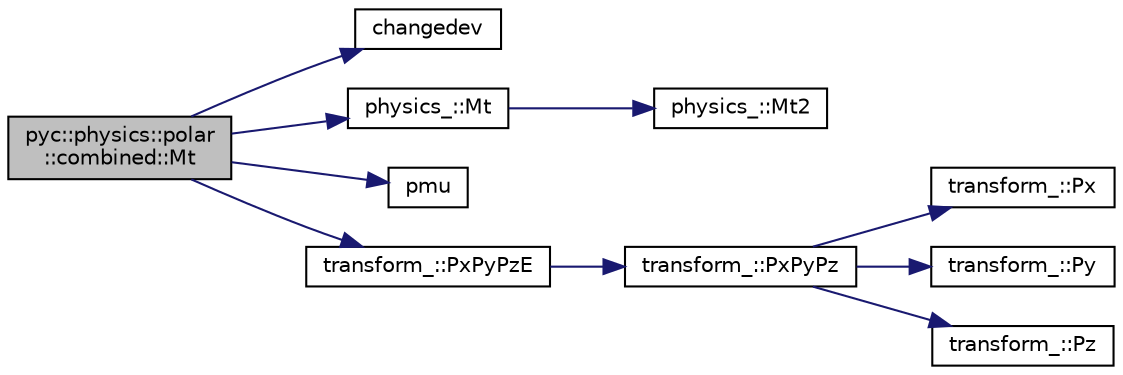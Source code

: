 digraph "pyc::physics::polar::combined::Mt"
{
 // INTERACTIVE_SVG=YES
 // LATEX_PDF_SIZE
  edge [fontname="Helvetica",fontsize="10",labelfontname="Helvetica",labelfontsize="10"];
  node [fontname="Helvetica",fontsize="10",shape=record];
  rankdir="LR";
  Node1 [label="pyc::physics::polar\l::combined::Mt",height=0.2,width=0.4,color="black", fillcolor="grey75", style="filled", fontcolor="black",tooltip=" "];
  Node1 -> Node2 [color="midnightblue",fontsize="10",style="solid",fontname="Helvetica"];
  Node2 [label="changedev",height=0.2,width=0.4,color="black", fillcolor="white", style="filled",URL="$utils_8h.html#a123aed6d73594e07c6401a7a6c587808",tooltip=" "];
  Node1 -> Node3 [color="midnightblue",fontsize="10",style="solid",fontname="Helvetica"];
  Node3 [label="physics_::Mt",height=0.2,width=0.4,color="black", fillcolor="white", style="filled",URL="$namespacephysics__.html#af5fecf9c76889e0e996dc44793e67153",tooltip="Computes the transverse mass."];
  Node3 -> Node4 [color="midnightblue",fontsize="10",style="solid",fontname="Helvetica"];
  Node4 [label="physics_::Mt2",height=0.2,width=0.4,color="black", fillcolor="white", style="filled",URL="$namespacephysics__.html#a3d421991e1f29e21ba3d495c6ae6c93d",tooltip="Computes the square of the transverse mass."];
  Node1 -> Node5 [color="midnightblue",fontsize="10",style="solid",fontname="Helvetica"];
  Node5 [label="pmu",height=0.2,width=0.4,color="black", fillcolor="white", style="filled",URL="$events_2exp__mc20_2include_2exp__mc20_2particles_8h.html#a2cc03530ee1fa07a8d1a500ed869c93f",tooltip=" "];
  Node1 -> Node6 [color="midnightblue",fontsize="10",style="solid",fontname="Helvetica"];
  Node6 [label="transform_::PxPyPzE",height=0.2,width=0.4,color="black", fillcolor="white", style="filled",URL="$namespacetransform__.html#a87dc88421ea78ec3b9c73c86cc5ade19",tooltip="Computes the 4-momentum (Px, Py, Pz, E)."];
  Node6 -> Node7 [color="midnightblue",fontsize="10",style="solid",fontname="Helvetica"];
  Node7 [label="transform_::PxPyPz",height=0.2,width=0.4,color="black", fillcolor="white", style="filled",URL="$namespacetransform__.html#aa38819d479d31edd3f79b4f8e96ef8be",tooltip="Computes the 3-momentum (Px, Py, Pz)."];
  Node7 -> Node8 [color="midnightblue",fontsize="10",style="solid",fontname="Helvetica"];
  Node8 [label="transform_::Px",height=0.2,width=0.4,color="black", fillcolor="white", style="filled",URL="$namespacetransform__.html#a4573dda96168ebbd38a408e64cc3d5ff",tooltip="Computes the x-component of momentum (Px)."];
  Node7 -> Node9 [color="midnightblue",fontsize="10",style="solid",fontname="Helvetica"];
  Node9 [label="transform_::Py",height=0.2,width=0.4,color="black", fillcolor="white", style="filled",URL="$namespacetransform__.html#a51363ab29a6390a86a8ea75573a7a196",tooltip="Computes the y-component of momentum (Py)."];
  Node7 -> Node10 [color="midnightblue",fontsize="10",style="solid",fontname="Helvetica"];
  Node10 [label="transform_::Pz",height=0.2,width=0.4,color="black", fillcolor="white", style="filled",URL="$namespacetransform__.html#a28be39b0041a97b1667ccd1ff301f784",tooltip="Computes the z-component of momentum (Pz)."];
}
